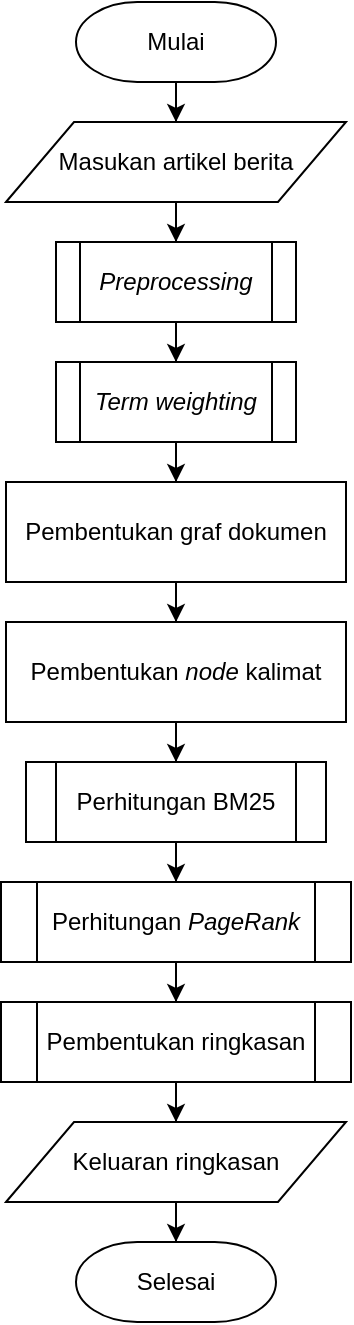 <mxfile version="12.3.7" type="device" pages="1"><diagram id="e_EdV4i5pWZXILAbVzY7" name="Page-1"><mxGraphModel dx="1068" dy="461" grid="1" gridSize="10" guides="1" tooltips="1" connect="1" arrows="1" fold="1" page="1" pageScale="1" pageWidth="4681" pageHeight="3300" math="0" shadow="0"><root><mxCell id="0"/><mxCell id="1" parent="0"/><mxCell id="e59pxEKwK_v4ZJdW1K-C-1" style="edgeStyle=orthogonalEdgeStyle;rounded=0;orthogonalLoop=1;jettySize=auto;html=1;entryX=0.5;entryY=0;entryDx=0;entryDy=0;" edge="1" parent="1" source="e59pxEKwK_v4ZJdW1K-C-2" target="e59pxEKwK_v4ZJdW1K-C-6"><mxGeometry relative="1" as="geometry"/></mxCell><mxCell id="e59pxEKwK_v4ZJdW1K-C-2" value="Mulai" style="strokeWidth=1;html=1;shape=mxgraph.flowchart.terminator;whiteSpace=wrap;" vertex="1" parent="1"><mxGeometry x="350" y="120" width="100" height="40" as="geometry"/></mxCell><mxCell id="e59pxEKwK_v4ZJdW1K-C-3" style="edgeStyle=orthogonalEdgeStyle;rounded=0;orthogonalLoop=1;jettySize=auto;html=1;entryX=0.5;entryY=0;entryDx=0;entryDy=0;" edge="1" parent="1" source="e59pxEKwK_v4ZJdW1K-C-4" target="e59pxEKwK_v4ZJdW1K-C-8"><mxGeometry relative="1" as="geometry"/></mxCell><mxCell id="e59pxEKwK_v4ZJdW1K-C-4" value="&lt;i&gt;Preprocessing&lt;/i&gt;" style="shape=process;whiteSpace=wrap;html=1;backgroundOutline=1;strokeWidth=1;" vertex="1" parent="1"><mxGeometry x="340" y="240" width="120" height="40" as="geometry"/></mxCell><mxCell id="e59pxEKwK_v4ZJdW1K-C-5" style="edgeStyle=orthogonalEdgeStyle;rounded=0;orthogonalLoop=1;jettySize=auto;html=1;entryX=0.5;entryY=0;entryDx=0;entryDy=0;" edge="1" parent="1" source="e59pxEKwK_v4ZJdW1K-C-6" target="e59pxEKwK_v4ZJdW1K-C-4"><mxGeometry relative="1" as="geometry"/></mxCell><mxCell id="e59pxEKwK_v4ZJdW1K-C-6" value="Masukan artikel berita" style="shape=parallelogram;perimeter=parallelogramPerimeter;whiteSpace=wrap;html=1;strokeWidth=1;" vertex="1" parent="1"><mxGeometry x="315" y="180" width="170" height="40" as="geometry"/></mxCell><mxCell id="e59pxEKwK_v4ZJdW1K-C-7" style="edgeStyle=orthogonalEdgeStyle;rounded=0;orthogonalLoop=1;jettySize=auto;html=1;entryX=0.5;entryY=0;entryDx=0;entryDy=0;" edge="1" parent="1" source="e59pxEKwK_v4ZJdW1K-C-8" target="e59pxEKwK_v4ZJdW1K-C-10"><mxGeometry relative="1" as="geometry"/></mxCell><mxCell id="e59pxEKwK_v4ZJdW1K-C-8" value="&lt;i&gt;Term weighting&lt;/i&gt;" style="shape=process;whiteSpace=wrap;html=1;backgroundOutline=1;strokeWidth=1;" vertex="1" parent="1"><mxGeometry x="340" y="300" width="120" height="40" as="geometry"/></mxCell><mxCell id="e59pxEKwK_v4ZJdW1K-C-9" style="edgeStyle=orthogonalEdgeStyle;rounded=0;orthogonalLoop=1;jettySize=auto;html=1;entryX=0.5;entryY=0;entryDx=0;entryDy=0;" edge="1" parent="1" source="e59pxEKwK_v4ZJdW1K-C-10" target="e59pxEKwK_v4ZJdW1K-C-12"><mxGeometry relative="1" as="geometry"/></mxCell><mxCell id="e59pxEKwK_v4ZJdW1K-C-10" value="Pembentukan graf dokumen" style="rounded=0;whiteSpace=wrap;html=1;strokeWidth=1;" vertex="1" parent="1"><mxGeometry x="315" y="360" width="170" height="50" as="geometry"/></mxCell><mxCell id="e59pxEKwK_v4ZJdW1K-C-11" style="edgeStyle=orthogonalEdgeStyle;rounded=0;orthogonalLoop=1;jettySize=auto;html=1;entryX=0.5;entryY=0;entryDx=0;entryDy=0;" edge="1" parent="1" source="e59pxEKwK_v4ZJdW1K-C-12" target="e59pxEKwK_v4ZJdW1K-C-14"><mxGeometry relative="1" as="geometry"/></mxCell><mxCell id="e59pxEKwK_v4ZJdW1K-C-12" value="Pembentukan &lt;i&gt;node&lt;/i&gt; kalimat" style="rounded=0;whiteSpace=wrap;html=1;strokeWidth=1;" vertex="1" parent="1"><mxGeometry x="315" y="430" width="170" height="50" as="geometry"/></mxCell><mxCell id="e59pxEKwK_v4ZJdW1K-C-13" style="edgeStyle=orthogonalEdgeStyle;rounded=0;orthogonalLoop=1;jettySize=auto;html=1;entryX=0.5;entryY=0;entryDx=0;entryDy=0;" edge="1" parent="1" source="e59pxEKwK_v4ZJdW1K-C-14" target="e59pxEKwK_v4ZJdW1K-C-16"><mxGeometry relative="1" as="geometry"/></mxCell><mxCell id="e59pxEKwK_v4ZJdW1K-C-14" value="Perhitungan BM25" style="shape=process;whiteSpace=wrap;html=1;backgroundOutline=1;strokeWidth=1;" vertex="1" parent="1"><mxGeometry x="325" y="500" width="150" height="40" as="geometry"/></mxCell><mxCell id="e59pxEKwK_v4ZJdW1K-C-15" style="edgeStyle=orthogonalEdgeStyle;rounded=0;orthogonalLoop=1;jettySize=auto;html=1;entryX=0.5;entryY=0;entryDx=0;entryDy=0;" edge="1" parent="1" source="e59pxEKwK_v4ZJdW1K-C-16" target="e59pxEKwK_v4ZJdW1K-C-18"><mxGeometry relative="1" as="geometry"/></mxCell><mxCell id="e59pxEKwK_v4ZJdW1K-C-16" value="Perhitungan &lt;i&gt;PageRank&lt;/i&gt;" style="shape=process;whiteSpace=wrap;html=1;backgroundOutline=1;strokeWidth=1;" vertex="1" parent="1"><mxGeometry x="312.5" y="560" width="175" height="40" as="geometry"/></mxCell><mxCell id="e59pxEKwK_v4ZJdW1K-C-17" style="edgeStyle=orthogonalEdgeStyle;rounded=0;orthogonalLoop=1;jettySize=auto;html=1;entryX=0.5;entryY=0;entryDx=0;entryDy=0;" edge="1" parent="1" source="e59pxEKwK_v4ZJdW1K-C-18" target="e59pxEKwK_v4ZJdW1K-C-20"><mxGeometry relative="1" as="geometry"/></mxCell><mxCell id="e59pxEKwK_v4ZJdW1K-C-18" value="Pembentukan ringkasan" style="shape=process;whiteSpace=wrap;html=1;backgroundOutline=1;strokeWidth=1;" vertex="1" parent="1"><mxGeometry x="312.5" y="620" width="175" height="40" as="geometry"/></mxCell><mxCell id="e59pxEKwK_v4ZJdW1K-C-19" style="edgeStyle=orthogonalEdgeStyle;rounded=0;orthogonalLoop=1;jettySize=auto;html=1;entryX=0.5;entryY=0;entryDx=0;entryDy=0;entryPerimeter=0;" edge="1" parent="1" source="e59pxEKwK_v4ZJdW1K-C-20" target="e59pxEKwK_v4ZJdW1K-C-21"><mxGeometry relative="1" as="geometry"/></mxCell><mxCell id="e59pxEKwK_v4ZJdW1K-C-20" value="Keluaran ringkasan" style="shape=parallelogram;perimeter=parallelogramPerimeter;whiteSpace=wrap;html=1;strokeWidth=1;" vertex="1" parent="1"><mxGeometry x="315" y="680" width="170" height="40" as="geometry"/></mxCell><mxCell id="e59pxEKwK_v4ZJdW1K-C-21" value="Selesai" style="strokeWidth=1;html=1;shape=mxgraph.flowchart.terminator;whiteSpace=wrap;" vertex="1" parent="1"><mxGeometry x="350" y="740" width="100" height="40" as="geometry"/></mxCell></root></mxGraphModel></diagram></mxfile>